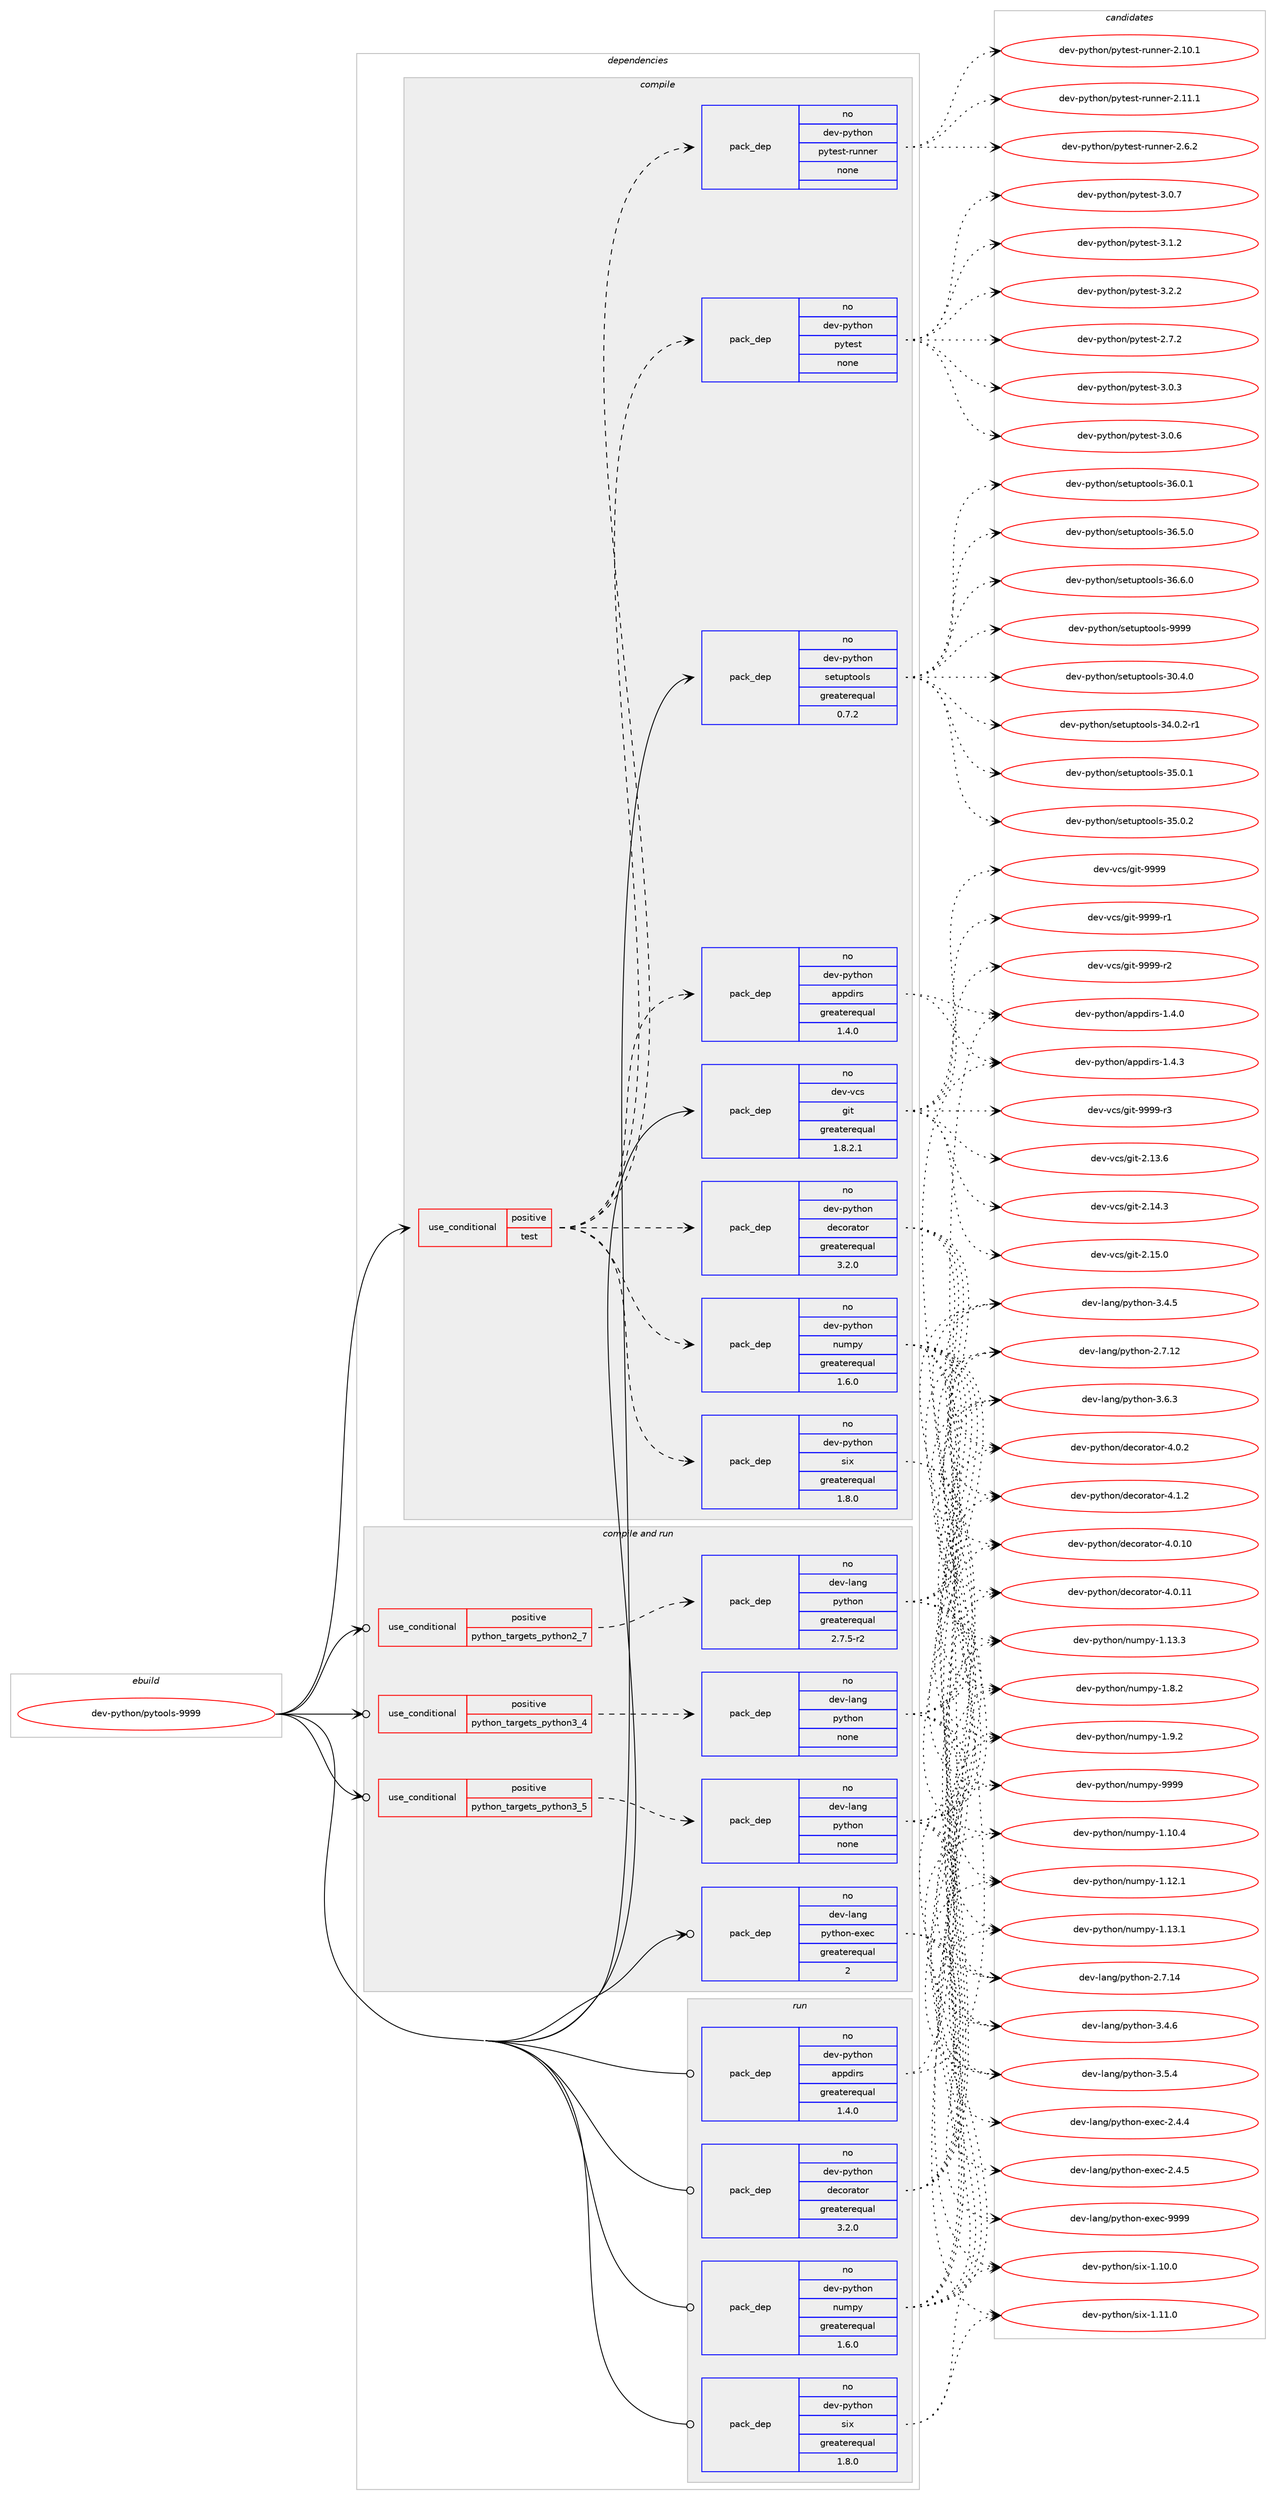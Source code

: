 digraph prolog {

# *************
# Graph options
# *************

newrank=true;
concentrate=true;
compound=true;
graph [rankdir=LR,fontname=Helvetica,fontsize=10,ranksep=1.5];#, ranksep=2.5, nodesep=0.2];
edge  [arrowhead=vee];
node  [fontname=Helvetica,fontsize=10];

# **********
# The ebuild
# **********

subgraph cluster_leftcol {
color=gray;
rank=same;
label=<<i>ebuild</i>>;
id [label="dev-python/pytools-9999", color=red, width=4, href="../dev-python/pytools-9999.svg"];
}

# ****************
# The dependencies
# ****************

subgraph cluster_midcol {
color=gray;
label=<<i>dependencies</i>>;
subgraph cluster_compile {
fillcolor="#eeeeee";
style=filled;
label=<<i>compile</i>>;
subgraph cond40525 {
dependency183935 [label=<<TABLE BORDER="0" CELLBORDER="1" CELLSPACING="0" CELLPADDING="4"><TR><TD ROWSPAN="3" CELLPADDING="10">use_conditional</TD></TR><TR><TD>positive</TD></TR><TR><TD>test</TD></TR></TABLE>>, shape=none, color=red];
subgraph pack139461 {
dependency183936 [label=<<TABLE BORDER="0" CELLBORDER="1" CELLSPACING="0" CELLPADDING="4" WIDTH="220"><TR><TD ROWSPAN="6" CELLPADDING="30">pack_dep</TD></TR><TR><TD WIDTH="110">no</TD></TR><TR><TD>dev-python</TD></TR><TR><TD>appdirs</TD></TR><TR><TD>greaterequal</TD></TR><TR><TD>1.4.0</TD></TR></TABLE>>, shape=none, color=blue];
}
dependency183935:e -> dependency183936:w [weight=20,style="dashed",arrowhead="vee"];
subgraph pack139462 {
dependency183937 [label=<<TABLE BORDER="0" CELLBORDER="1" CELLSPACING="0" CELLPADDING="4" WIDTH="220"><TR><TD ROWSPAN="6" CELLPADDING="30">pack_dep</TD></TR><TR><TD WIDTH="110">no</TD></TR><TR><TD>dev-python</TD></TR><TR><TD>decorator</TD></TR><TR><TD>greaterequal</TD></TR><TR><TD>3.2.0</TD></TR></TABLE>>, shape=none, color=blue];
}
dependency183935:e -> dependency183937:w [weight=20,style="dashed",arrowhead="vee"];
subgraph pack139463 {
dependency183938 [label=<<TABLE BORDER="0" CELLBORDER="1" CELLSPACING="0" CELLPADDING="4" WIDTH="220"><TR><TD ROWSPAN="6" CELLPADDING="30">pack_dep</TD></TR><TR><TD WIDTH="110">no</TD></TR><TR><TD>dev-python</TD></TR><TR><TD>numpy</TD></TR><TR><TD>greaterequal</TD></TR><TR><TD>1.6.0</TD></TR></TABLE>>, shape=none, color=blue];
}
dependency183935:e -> dependency183938:w [weight=20,style="dashed",arrowhead="vee"];
subgraph pack139464 {
dependency183939 [label=<<TABLE BORDER="0" CELLBORDER="1" CELLSPACING="0" CELLPADDING="4" WIDTH="220"><TR><TD ROWSPAN="6" CELLPADDING="30">pack_dep</TD></TR><TR><TD WIDTH="110">no</TD></TR><TR><TD>dev-python</TD></TR><TR><TD>six</TD></TR><TR><TD>greaterequal</TD></TR><TR><TD>1.8.0</TD></TR></TABLE>>, shape=none, color=blue];
}
dependency183935:e -> dependency183939:w [weight=20,style="dashed",arrowhead="vee"];
subgraph pack139465 {
dependency183940 [label=<<TABLE BORDER="0" CELLBORDER="1" CELLSPACING="0" CELLPADDING="4" WIDTH="220"><TR><TD ROWSPAN="6" CELLPADDING="30">pack_dep</TD></TR><TR><TD WIDTH="110">no</TD></TR><TR><TD>dev-python</TD></TR><TR><TD>pytest</TD></TR><TR><TD>none</TD></TR><TR><TD></TD></TR></TABLE>>, shape=none, color=blue];
}
dependency183935:e -> dependency183940:w [weight=20,style="dashed",arrowhead="vee"];
subgraph pack139466 {
dependency183941 [label=<<TABLE BORDER="0" CELLBORDER="1" CELLSPACING="0" CELLPADDING="4" WIDTH="220"><TR><TD ROWSPAN="6" CELLPADDING="30">pack_dep</TD></TR><TR><TD WIDTH="110">no</TD></TR><TR><TD>dev-python</TD></TR><TR><TD>pytest-runner</TD></TR><TR><TD>none</TD></TR><TR><TD></TD></TR></TABLE>>, shape=none, color=blue];
}
dependency183935:e -> dependency183941:w [weight=20,style="dashed",arrowhead="vee"];
}
id:e -> dependency183935:w [weight=20,style="solid",arrowhead="vee"];
subgraph pack139467 {
dependency183942 [label=<<TABLE BORDER="0" CELLBORDER="1" CELLSPACING="0" CELLPADDING="4" WIDTH="220"><TR><TD ROWSPAN="6" CELLPADDING="30">pack_dep</TD></TR><TR><TD WIDTH="110">no</TD></TR><TR><TD>dev-python</TD></TR><TR><TD>setuptools</TD></TR><TR><TD>greaterequal</TD></TR><TR><TD>0.7.2</TD></TR></TABLE>>, shape=none, color=blue];
}
id:e -> dependency183942:w [weight=20,style="solid",arrowhead="vee"];
subgraph pack139468 {
dependency183943 [label=<<TABLE BORDER="0" CELLBORDER="1" CELLSPACING="0" CELLPADDING="4" WIDTH="220"><TR><TD ROWSPAN="6" CELLPADDING="30">pack_dep</TD></TR><TR><TD WIDTH="110">no</TD></TR><TR><TD>dev-vcs</TD></TR><TR><TD>git</TD></TR><TR><TD>greaterequal</TD></TR><TR><TD>1.8.2.1</TD></TR></TABLE>>, shape=none, color=blue];
}
id:e -> dependency183943:w [weight=20,style="solid",arrowhead="vee"];
}
subgraph cluster_compileandrun {
fillcolor="#eeeeee";
style=filled;
label=<<i>compile and run</i>>;
subgraph cond40526 {
dependency183944 [label=<<TABLE BORDER="0" CELLBORDER="1" CELLSPACING="0" CELLPADDING="4"><TR><TD ROWSPAN="3" CELLPADDING="10">use_conditional</TD></TR><TR><TD>positive</TD></TR><TR><TD>python_targets_python2_7</TD></TR></TABLE>>, shape=none, color=red];
subgraph pack139469 {
dependency183945 [label=<<TABLE BORDER="0" CELLBORDER="1" CELLSPACING="0" CELLPADDING="4" WIDTH="220"><TR><TD ROWSPAN="6" CELLPADDING="30">pack_dep</TD></TR><TR><TD WIDTH="110">no</TD></TR><TR><TD>dev-lang</TD></TR><TR><TD>python</TD></TR><TR><TD>greaterequal</TD></TR><TR><TD>2.7.5-r2</TD></TR></TABLE>>, shape=none, color=blue];
}
dependency183944:e -> dependency183945:w [weight=20,style="dashed",arrowhead="vee"];
}
id:e -> dependency183944:w [weight=20,style="solid",arrowhead="odotvee"];
subgraph cond40527 {
dependency183946 [label=<<TABLE BORDER="0" CELLBORDER="1" CELLSPACING="0" CELLPADDING="4"><TR><TD ROWSPAN="3" CELLPADDING="10">use_conditional</TD></TR><TR><TD>positive</TD></TR><TR><TD>python_targets_python3_4</TD></TR></TABLE>>, shape=none, color=red];
subgraph pack139470 {
dependency183947 [label=<<TABLE BORDER="0" CELLBORDER="1" CELLSPACING="0" CELLPADDING="4" WIDTH="220"><TR><TD ROWSPAN="6" CELLPADDING="30">pack_dep</TD></TR><TR><TD WIDTH="110">no</TD></TR><TR><TD>dev-lang</TD></TR><TR><TD>python</TD></TR><TR><TD>none</TD></TR><TR><TD></TD></TR></TABLE>>, shape=none, color=blue];
}
dependency183946:e -> dependency183947:w [weight=20,style="dashed",arrowhead="vee"];
}
id:e -> dependency183946:w [weight=20,style="solid",arrowhead="odotvee"];
subgraph cond40528 {
dependency183948 [label=<<TABLE BORDER="0" CELLBORDER="1" CELLSPACING="0" CELLPADDING="4"><TR><TD ROWSPAN="3" CELLPADDING="10">use_conditional</TD></TR><TR><TD>positive</TD></TR><TR><TD>python_targets_python3_5</TD></TR></TABLE>>, shape=none, color=red];
subgraph pack139471 {
dependency183949 [label=<<TABLE BORDER="0" CELLBORDER="1" CELLSPACING="0" CELLPADDING="4" WIDTH="220"><TR><TD ROWSPAN="6" CELLPADDING="30">pack_dep</TD></TR><TR><TD WIDTH="110">no</TD></TR><TR><TD>dev-lang</TD></TR><TR><TD>python</TD></TR><TR><TD>none</TD></TR><TR><TD></TD></TR></TABLE>>, shape=none, color=blue];
}
dependency183948:e -> dependency183949:w [weight=20,style="dashed",arrowhead="vee"];
}
id:e -> dependency183948:w [weight=20,style="solid",arrowhead="odotvee"];
subgraph pack139472 {
dependency183950 [label=<<TABLE BORDER="0" CELLBORDER="1" CELLSPACING="0" CELLPADDING="4" WIDTH="220"><TR><TD ROWSPAN="6" CELLPADDING="30">pack_dep</TD></TR><TR><TD WIDTH="110">no</TD></TR><TR><TD>dev-lang</TD></TR><TR><TD>python-exec</TD></TR><TR><TD>greaterequal</TD></TR><TR><TD>2</TD></TR></TABLE>>, shape=none, color=blue];
}
id:e -> dependency183950:w [weight=20,style="solid",arrowhead="odotvee"];
}
subgraph cluster_run {
fillcolor="#eeeeee";
style=filled;
label=<<i>run</i>>;
subgraph pack139473 {
dependency183951 [label=<<TABLE BORDER="0" CELLBORDER="1" CELLSPACING="0" CELLPADDING="4" WIDTH="220"><TR><TD ROWSPAN="6" CELLPADDING="30">pack_dep</TD></TR><TR><TD WIDTH="110">no</TD></TR><TR><TD>dev-python</TD></TR><TR><TD>appdirs</TD></TR><TR><TD>greaterequal</TD></TR><TR><TD>1.4.0</TD></TR></TABLE>>, shape=none, color=blue];
}
id:e -> dependency183951:w [weight=20,style="solid",arrowhead="odot"];
subgraph pack139474 {
dependency183952 [label=<<TABLE BORDER="0" CELLBORDER="1" CELLSPACING="0" CELLPADDING="4" WIDTH="220"><TR><TD ROWSPAN="6" CELLPADDING="30">pack_dep</TD></TR><TR><TD WIDTH="110">no</TD></TR><TR><TD>dev-python</TD></TR><TR><TD>decorator</TD></TR><TR><TD>greaterequal</TD></TR><TR><TD>3.2.0</TD></TR></TABLE>>, shape=none, color=blue];
}
id:e -> dependency183952:w [weight=20,style="solid",arrowhead="odot"];
subgraph pack139475 {
dependency183953 [label=<<TABLE BORDER="0" CELLBORDER="1" CELLSPACING="0" CELLPADDING="4" WIDTH="220"><TR><TD ROWSPAN="6" CELLPADDING="30">pack_dep</TD></TR><TR><TD WIDTH="110">no</TD></TR><TR><TD>dev-python</TD></TR><TR><TD>numpy</TD></TR><TR><TD>greaterequal</TD></TR><TR><TD>1.6.0</TD></TR></TABLE>>, shape=none, color=blue];
}
id:e -> dependency183953:w [weight=20,style="solid",arrowhead="odot"];
subgraph pack139476 {
dependency183954 [label=<<TABLE BORDER="0" CELLBORDER="1" CELLSPACING="0" CELLPADDING="4" WIDTH="220"><TR><TD ROWSPAN="6" CELLPADDING="30">pack_dep</TD></TR><TR><TD WIDTH="110">no</TD></TR><TR><TD>dev-python</TD></TR><TR><TD>six</TD></TR><TR><TD>greaterequal</TD></TR><TR><TD>1.8.0</TD></TR></TABLE>>, shape=none, color=blue];
}
id:e -> dependency183954:w [weight=20,style="solid",arrowhead="odot"];
}
}

# **************
# The candidates
# **************

subgraph cluster_choices {
rank=same;
color=gray;
label=<<i>candidates</i>>;

subgraph choice139461 {
color=black;
nodesep=1;
choice100101118451121211161041111104797112112100105114115454946524648 [label="dev-python/appdirs-1.4.0", color=red, width=4,href="../dev-python/appdirs-1.4.0.svg"];
choice100101118451121211161041111104797112112100105114115454946524651 [label="dev-python/appdirs-1.4.3", color=red, width=4,href="../dev-python/appdirs-1.4.3.svg"];
dependency183936:e -> choice100101118451121211161041111104797112112100105114115454946524648:w [style=dotted,weight="100"];
dependency183936:e -> choice100101118451121211161041111104797112112100105114115454946524651:w [style=dotted,weight="100"];
}
subgraph choice139462 {
color=black;
nodesep=1;
choice1001011184511212111610411111047100101991111149711611111445524648464948 [label="dev-python/decorator-4.0.10", color=red, width=4,href="../dev-python/decorator-4.0.10.svg"];
choice1001011184511212111610411111047100101991111149711611111445524648464949 [label="dev-python/decorator-4.0.11", color=red, width=4,href="../dev-python/decorator-4.0.11.svg"];
choice10010111845112121116104111110471001019911111497116111114455246484650 [label="dev-python/decorator-4.0.2", color=red, width=4,href="../dev-python/decorator-4.0.2.svg"];
choice10010111845112121116104111110471001019911111497116111114455246494650 [label="dev-python/decorator-4.1.2", color=red, width=4,href="../dev-python/decorator-4.1.2.svg"];
dependency183937:e -> choice1001011184511212111610411111047100101991111149711611111445524648464948:w [style=dotted,weight="100"];
dependency183937:e -> choice1001011184511212111610411111047100101991111149711611111445524648464949:w [style=dotted,weight="100"];
dependency183937:e -> choice10010111845112121116104111110471001019911111497116111114455246484650:w [style=dotted,weight="100"];
dependency183937:e -> choice10010111845112121116104111110471001019911111497116111114455246494650:w [style=dotted,weight="100"];
}
subgraph choice139463 {
color=black;
nodesep=1;
choice100101118451121211161041111104711011710911212145494649484652 [label="dev-python/numpy-1.10.4", color=red, width=4,href="../dev-python/numpy-1.10.4.svg"];
choice100101118451121211161041111104711011710911212145494649504649 [label="dev-python/numpy-1.12.1", color=red, width=4,href="../dev-python/numpy-1.12.1.svg"];
choice100101118451121211161041111104711011710911212145494649514649 [label="dev-python/numpy-1.13.1", color=red, width=4,href="../dev-python/numpy-1.13.1.svg"];
choice100101118451121211161041111104711011710911212145494649514651 [label="dev-python/numpy-1.13.3", color=red, width=4,href="../dev-python/numpy-1.13.3.svg"];
choice1001011184511212111610411111047110117109112121454946564650 [label="dev-python/numpy-1.8.2", color=red, width=4,href="../dev-python/numpy-1.8.2.svg"];
choice1001011184511212111610411111047110117109112121454946574650 [label="dev-python/numpy-1.9.2", color=red, width=4,href="../dev-python/numpy-1.9.2.svg"];
choice10010111845112121116104111110471101171091121214557575757 [label="dev-python/numpy-9999", color=red, width=4,href="../dev-python/numpy-9999.svg"];
dependency183938:e -> choice100101118451121211161041111104711011710911212145494649484652:w [style=dotted,weight="100"];
dependency183938:e -> choice100101118451121211161041111104711011710911212145494649504649:w [style=dotted,weight="100"];
dependency183938:e -> choice100101118451121211161041111104711011710911212145494649514649:w [style=dotted,weight="100"];
dependency183938:e -> choice100101118451121211161041111104711011710911212145494649514651:w [style=dotted,weight="100"];
dependency183938:e -> choice1001011184511212111610411111047110117109112121454946564650:w [style=dotted,weight="100"];
dependency183938:e -> choice1001011184511212111610411111047110117109112121454946574650:w [style=dotted,weight="100"];
dependency183938:e -> choice10010111845112121116104111110471101171091121214557575757:w [style=dotted,weight="100"];
}
subgraph choice139464 {
color=black;
nodesep=1;
choice100101118451121211161041111104711510512045494649484648 [label="dev-python/six-1.10.0", color=red, width=4,href="../dev-python/six-1.10.0.svg"];
choice100101118451121211161041111104711510512045494649494648 [label="dev-python/six-1.11.0", color=red, width=4,href="../dev-python/six-1.11.0.svg"];
dependency183939:e -> choice100101118451121211161041111104711510512045494649484648:w [style=dotted,weight="100"];
dependency183939:e -> choice100101118451121211161041111104711510512045494649494648:w [style=dotted,weight="100"];
}
subgraph choice139465 {
color=black;
nodesep=1;
choice1001011184511212111610411111047112121116101115116455046554650 [label="dev-python/pytest-2.7.2", color=red, width=4,href="../dev-python/pytest-2.7.2.svg"];
choice1001011184511212111610411111047112121116101115116455146484651 [label="dev-python/pytest-3.0.3", color=red, width=4,href="../dev-python/pytest-3.0.3.svg"];
choice1001011184511212111610411111047112121116101115116455146484654 [label="dev-python/pytest-3.0.6", color=red, width=4,href="../dev-python/pytest-3.0.6.svg"];
choice1001011184511212111610411111047112121116101115116455146484655 [label="dev-python/pytest-3.0.7", color=red, width=4,href="../dev-python/pytest-3.0.7.svg"];
choice1001011184511212111610411111047112121116101115116455146494650 [label="dev-python/pytest-3.1.2", color=red, width=4,href="../dev-python/pytest-3.1.2.svg"];
choice1001011184511212111610411111047112121116101115116455146504650 [label="dev-python/pytest-3.2.2", color=red, width=4,href="../dev-python/pytest-3.2.2.svg"];
dependency183940:e -> choice1001011184511212111610411111047112121116101115116455046554650:w [style=dotted,weight="100"];
dependency183940:e -> choice1001011184511212111610411111047112121116101115116455146484651:w [style=dotted,weight="100"];
dependency183940:e -> choice1001011184511212111610411111047112121116101115116455146484654:w [style=dotted,weight="100"];
dependency183940:e -> choice1001011184511212111610411111047112121116101115116455146484655:w [style=dotted,weight="100"];
dependency183940:e -> choice1001011184511212111610411111047112121116101115116455146494650:w [style=dotted,weight="100"];
dependency183940:e -> choice1001011184511212111610411111047112121116101115116455146504650:w [style=dotted,weight="100"];
}
subgraph choice139466 {
color=black;
nodesep=1;
choice10010111845112121116104111110471121211161011151164511411711011010111445504649484649 [label="dev-python/pytest-runner-2.10.1", color=red, width=4,href="../dev-python/pytest-runner-2.10.1.svg"];
choice10010111845112121116104111110471121211161011151164511411711011010111445504649494649 [label="dev-python/pytest-runner-2.11.1", color=red, width=4,href="../dev-python/pytest-runner-2.11.1.svg"];
choice100101118451121211161041111104711212111610111511645114117110110101114455046544650 [label="dev-python/pytest-runner-2.6.2", color=red, width=4,href="../dev-python/pytest-runner-2.6.2.svg"];
dependency183941:e -> choice10010111845112121116104111110471121211161011151164511411711011010111445504649484649:w [style=dotted,weight="100"];
dependency183941:e -> choice10010111845112121116104111110471121211161011151164511411711011010111445504649494649:w [style=dotted,weight="100"];
dependency183941:e -> choice100101118451121211161041111104711212111610111511645114117110110101114455046544650:w [style=dotted,weight="100"];
}
subgraph choice139467 {
color=black;
nodesep=1;
choice100101118451121211161041111104711510111611711211611111110811545514846524648 [label="dev-python/setuptools-30.4.0", color=red, width=4,href="../dev-python/setuptools-30.4.0.svg"];
choice1001011184511212111610411111047115101116117112116111111108115455152464846504511449 [label="dev-python/setuptools-34.0.2-r1", color=red, width=4,href="../dev-python/setuptools-34.0.2-r1.svg"];
choice100101118451121211161041111104711510111611711211611111110811545515346484649 [label="dev-python/setuptools-35.0.1", color=red, width=4,href="../dev-python/setuptools-35.0.1.svg"];
choice100101118451121211161041111104711510111611711211611111110811545515346484650 [label="dev-python/setuptools-35.0.2", color=red, width=4,href="../dev-python/setuptools-35.0.2.svg"];
choice100101118451121211161041111104711510111611711211611111110811545515446484649 [label="dev-python/setuptools-36.0.1", color=red, width=4,href="../dev-python/setuptools-36.0.1.svg"];
choice100101118451121211161041111104711510111611711211611111110811545515446534648 [label="dev-python/setuptools-36.5.0", color=red, width=4,href="../dev-python/setuptools-36.5.0.svg"];
choice100101118451121211161041111104711510111611711211611111110811545515446544648 [label="dev-python/setuptools-36.6.0", color=red, width=4,href="../dev-python/setuptools-36.6.0.svg"];
choice10010111845112121116104111110471151011161171121161111111081154557575757 [label="dev-python/setuptools-9999", color=red, width=4,href="../dev-python/setuptools-9999.svg"];
dependency183942:e -> choice100101118451121211161041111104711510111611711211611111110811545514846524648:w [style=dotted,weight="100"];
dependency183942:e -> choice1001011184511212111610411111047115101116117112116111111108115455152464846504511449:w [style=dotted,weight="100"];
dependency183942:e -> choice100101118451121211161041111104711510111611711211611111110811545515346484649:w [style=dotted,weight="100"];
dependency183942:e -> choice100101118451121211161041111104711510111611711211611111110811545515346484650:w [style=dotted,weight="100"];
dependency183942:e -> choice100101118451121211161041111104711510111611711211611111110811545515446484649:w [style=dotted,weight="100"];
dependency183942:e -> choice100101118451121211161041111104711510111611711211611111110811545515446534648:w [style=dotted,weight="100"];
dependency183942:e -> choice100101118451121211161041111104711510111611711211611111110811545515446544648:w [style=dotted,weight="100"];
dependency183942:e -> choice10010111845112121116104111110471151011161171121161111111081154557575757:w [style=dotted,weight="100"];
}
subgraph choice139468 {
color=black;
nodesep=1;
choice10010111845118991154710310511645504649514654 [label="dev-vcs/git-2.13.6", color=red, width=4,href="../dev-vcs/git-2.13.6.svg"];
choice10010111845118991154710310511645504649524651 [label="dev-vcs/git-2.14.3", color=red, width=4,href="../dev-vcs/git-2.14.3.svg"];
choice10010111845118991154710310511645504649534648 [label="dev-vcs/git-2.15.0", color=red, width=4,href="../dev-vcs/git-2.15.0.svg"];
choice1001011184511899115471031051164557575757 [label="dev-vcs/git-9999", color=red, width=4,href="../dev-vcs/git-9999.svg"];
choice10010111845118991154710310511645575757574511449 [label="dev-vcs/git-9999-r1", color=red, width=4,href="../dev-vcs/git-9999-r1.svg"];
choice10010111845118991154710310511645575757574511450 [label="dev-vcs/git-9999-r2", color=red, width=4,href="../dev-vcs/git-9999-r2.svg"];
choice10010111845118991154710310511645575757574511451 [label="dev-vcs/git-9999-r3", color=red, width=4,href="../dev-vcs/git-9999-r3.svg"];
dependency183943:e -> choice10010111845118991154710310511645504649514654:w [style=dotted,weight="100"];
dependency183943:e -> choice10010111845118991154710310511645504649524651:w [style=dotted,weight="100"];
dependency183943:e -> choice10010111845118991154710310511645504649534648:w [style=dotted,weight="100"];
dependency183943:e -> choice1001011184511899115471031051164557575757:w [style=dotted,weight="100"];
dependency183943:e -> choice10010111845118991154710310511645575757574511449:w [style=dotted,weight="100"];
dependency183943:e -> choice10010111845118991154710310511645575757574511450:w [style=dotted,weight="100"];
dependency183943:e -> choice10010111845118991154710310511645575757574511451:w [style=dotted,weight="100"];
}
subgraph choice139469 {
color=black;
nodesep=1;
choice10010111845108971101034711212111610411111045504655464950 [label="dev-lang/python-2.7.12", color=red, width=4,href="../dev-lang/python-2.7.12.svg"];
choice10010111845108971101034711212111610411111045504655464952 [label="dev-lang/python-2.7.14", color=red, width=4,href="../dev-lang/python-2.7.14.svg"];
choice100101118451089711010347112121116104111110455146524653 [label="dev-lang/python-3.4.5", color=red, width=4,href="../dev-lang/python-3.4.5.svg"];
choice100101118451089711010347112121116104111110455146524654 [label="dev-lang/python-3.4.6", color=red, width=4,href="../dev-lang/python-3.4.6.svg"];
choice100101118451089711010347112121116104111110455146534652 [label="dev-lang/python-3.5.4", color=red, width=4,href="../dev-lang/python-3.5.4.svg"];
choice100101118451089711010347112121116104111110455146544651 [label="dev-lang/python-3.6.3", color=red, width=4,href="../dev-lang/python-3.6.3.svg"];
dependency183945:e -> choice10010111845108971101034711212111610411111045504655464950:w [style=dotted,weight="100"];
dependency183945:e -> choice10010111845108971101034711212111610411111045504655464952:w [style=dotted,weight="100"];
dependency183945:e -> choice100101118451089711010347112121116104111110455146524653:w [style=dotted,weight="100"];
dependency183945:e -> choice100101118451089711010347112121116104111110455146524654:w [style=dotted,weight="100"];
dependency183945:e -> choice100101118451089711010347112121116104111110455146534652:w [style=dotted,weight="100"];
dependency183945:e -> choice100101118451089711010347112121116104111110455146544651:w [style=dotted,weight="100"];
}
subgraph choice139470 {
color=black;
nodesep=1;
choice10010111845108971101034711212111610411111045504655464950 [label="dev-lang/python-2.7.12", color=red, width=4,href="../dev-lang/python-2.7.12.svg"];
choice10010111845108971101034711212111610411111045504655464952 [label="dev-lang/python-2.7.14", color=red, width=4,href="../dev-lang/python-2.7.14.svg"];
choice100101118451089711010347112121116104111110455146524653 [label="dev-lang/python-3.4.5", color=red, width=4,href="../dev-lang/python-3.4.5.svg"];
choice100101118451089711010347112121116104111110455146524654 [label="dev-lang/python-3.4.6", color=red, width=4,href="../dev-lang/python-3.4.6.svg"];
choice100101118451089711010347112121116104111110455146534652 [label="dev-lang/python-3.5.4", color=red, width=4,href="../dev-lang/python-3.5.4.svg"];
choice100101118451089711010347112121116104111110455146544651 [label="dev-lang/python-3.6.3", color=red, width=4,href="../dev-lang/python-3.6.3.svg"];
dependency183947:e -> choice10010111845108971101034711212111610411111045504655464950:w [style=dotted,weight="100"];
dependency183947:e -> choice10010111845108971101034711212111610411111045504655464952:w [style=dotted,weight="100"];
dependency183947:e -> choice100101118451089711010347112121116104111110455146524653:w [style=dotted,weight="100"];
dependency183947:e -> choice100101118451089711010347112121116104111110455146524654:w [style=dotted,weight="100"];
dependency183947:e -> choice100101118451089711010347112121116104111110455146534652:w [style=dotted,weight="100"];
dependency183947:e -> choice100101118451089711010347112121116104111110455146544651:w [style=dotted,weight="100"];
}
subgraph choice139471 {
color=black;
nodesep=1;
choice10010111845108971101034711212111610411111045504655464950 [label="dev-lang/python-2.7.12", color=red, width=4,href="../dev-lang/python-2.7.12.svg"];
choice10010111845108971101034711212111610411111045504655464952 [label="dev-lang/python-2.7.14", color=red, width=4,href="../dev-lang/python-2.7.14.svg"];
choice100101118451089711010347112121116104111110455146524653 [label="dev-lang/python-3.4.5", color=red, width=4,href="../dev-lang/python-3.4.5.svg"];
choice100101118451089711010347112121116104111110455146524654 [label="dev-lang/python-3.4.6", color=red, width=4,href="../dev-lang/python-3.4.6.svg"];
choice100101118451089711010347112121116104111110455146534652 [label="dev-lang/python-3.5.4", color=red, width=4,href="../dev-lang/python-3.5.4.svg"];
choice100101118451089711010347112121116104111110455146544651 [label="dev-lang/python-3.6.3", color=red, width=4,href="../dev-lang/python-3.6.3.svg"];
dependency183949:e -> choice10010111845108971101034711212111610411111045504655464950:w [style=dotted,weight="100"];
dependency183949:e -> choice10010111845108971101034711212111610411111045504655464952:w [style=dotted,weight="100"];
dependency183949:e -> choice100101118451089711010347112121116104111110455146524653:w [style=dotted,weight="100"];
dependency183949:e -> choice100101118451089711010347112121116104111110455146524654:w [style=dotted,weight="100"];
dependency183949:e -> choice100101118451089711010347112121116104111110455146534652:w [style=dotted,weight="100"];
dependency183949:e -> choice100101118451089711010347112121116104111110455146544651:w [style=dotted,weight="100"];
}
subgraph choice139472 {
color=black;
nodesep=1;
choice1001011184510897110103471121211161041111104510112010199455046524652 [label="dev-lang/python-exec-2.4.4", color=red, width=4,href="../dev-lang/python-exec-2.4.4.svg"];
choice1001011184510897110103471121211161041111104510112010199455046524653 [label="dev-lang/python-exec-2.4.5", color=red, width=4,href="../dev-lang/python-exec-2.4.5.svg"];
choice10010111845108971101034711212111610411111045101120101994557575757 [label="dev-lang/python-exec-9999", color=red, width=4,href="../dev-lang/python-exec-9999.svg"];
dependency183950:e -> choice1001011184510897110103471121211161041111104510112010199455046524652:w [style=dotted,weight="100"];
dependency183950:e -> choice1001011184510897110103471121211161041111104510112010199455046524653:w [style=dotted,weight="100"];
dependency183950:e -> choice10010111845108971101034711212111610411111045101120101994557575757:w [style=dotted,weight="100"];
}
subgraph choice139473 {
color=black;
nodesep=1;
choice100101118451121211161041111104797112112100105114115454946524648 [label="dev-python/appdirs-1.4.0", color=red, width=4,href="../dev-python/appdirs-1.4.0.svg"];
choice100101118451121211161041111104797112112100105114115454946524651 [label="dev-python/appdirs-1.4.3", color=red, width=4,href="../dev-python/appdirs-1.4.3.svg"];
dependency183951:e -> choice100101118451121211161041111104797112112100105114115454946524648:w [style=dotted,weight="100"];
dependency183951:e -> choice100101118451121211161041111104797112112100105114115454946524651:w [style=dotted,weight="100"];
}
subgraph choice139474 {
color=black;
nodesep=1;
choice1001011184511212111610411111047100101991111149711611111445524648464948 [label="dev-python/decorator-4.0.10", color=red, width=4,href="../dev-python/decorator-4.0.10.svg"];
choice1001011184511212111610411111047100101991111149711611111445524648464949 [label="dev-python/decorator-4.0.11", color=red, width=4,href="../dev-python/decorator-4.0.11.svg"];
choice10010111845112121116104111110471001019911111497116111114455246484650 [label="dev-python/decorator-4.0.2", color=red, width=4,href="../dev-python/decorator-4.0.2.svg"];
choice10010111845112121116104111110471001019911111497116111114455246494650 [label="dev-python/decorator-4.1.2", color=red, width=4,href="../dev-python/decorator-4.1.2.svg"];
dependency183952:e -> choice1001011184511212111610411111047100101991111149711611111445524648464948:w [style=dotted,weight="100"];
dependency183952:e -> choice1001011184511212111610411111047100101991111149711611111445524648464949:w [style=dotted,weight="100"];
dependency183952:e -> choice10010111845112121116104111110471001019911111497116111114455246484650:w [style=dotted,weight="100"];
dependency183952:e -> choice10010111845112121116104111110471001019911111497116111114455246494650:w [style=dotted,weight="100"];
}
subgraph choice139475 {
color=black;
nodesep=1;
choice100101118451121211161041111104711011710911212145494649484652 [label="dev-python/numpy-1.10.4", color=red, width=4,href="../dev-python/numpy-1.10.4.svg"];
choice100101118451121211161041111104711011710911212145494649504649 [label="dev-python/numpy-1.12.1", color=red, width=4,href="../dev-python/numpy-1.12.1.svg"];
choice100101118451121211161041111104711011710911212145494649514649 [label="dev-python/numpy-1.13.1", color=red, width=4,href="../dev-python/numpy-1.13.1.svg"];
choice100101118451121211161041111104711011710911212145494649514651 [label="dev-python/numpy-1.13.3", color=red, width=4,href="../dev-python/numpy-1.13.3.svg"];
choice1001011184511212111610411111047110117109112121454946564650 [label="dev-python/numpy-1.8.2", color=red, width=4,href="../dev-python/numpy-1.8.2.svg"];
choice1001011184511212111610411111047110117109112121454946574650 [label="dev-python/numpy-1.9.2", color=red, width=4,href="../dev-python/numpy-1.9.2.svg"];
choice10010111845112121116104111110471101171091121214557575757 [label="dev-python/numpy-9999", color=red, width=4,href="../dev-python/numpy-9999.svg"];
dependency183953:e -> choice100101118451121211161041111104711011710911212145494649484652:w [style=dotted,weight="100"];
dependency183953:e -> choice100101118451121211161041111104711011710911212145494649504649:w [style=dotted,weight="100"];
dependency183953:e -> choice100101118451121211161041111104711011710911212145494649514649:w [style=dotted,weight="100"];
dependency183953:e -> choice100101118451121211161041111104711011710911212145494649514651:w [style=dotted,weight="100"];
dependency183953:e -> choice1001011184511212111610411111047110117109112121454946564650:w [style=dotted,weight="100"];
dependency183953:e -> choice1001011184511212111610411111047110117109112121454946574650:w [style=dotted,weight="100"];
dependency183953:e -> choice10010111845112121116104111110471101171091121214557575757:w [style=dotted,weight="100"];
}
subgraph choice139476 {
color=black;
nodesep=1;
choice100101118451121211161041111104711510512045494649484648 [label="dev-python/six-1.10.0", color=red, width=4,href="../dev-python/six-1.10.0.svg"];
choice100101118451121211161041111104711510512045494649494648 [label="dev-python/six-1.11.0", color=red, width=4,href="../dev-python/six-1.11.0.svg"];
dependency183954:e -> choice100101118451121211161041111104711510512045494649484648:w [style=dotted,weight="100"];
dependency183954:e -> choice100101118451121211161041111104711510512045494649494648:w [style=dotted,weight="100"];
}
}

}
